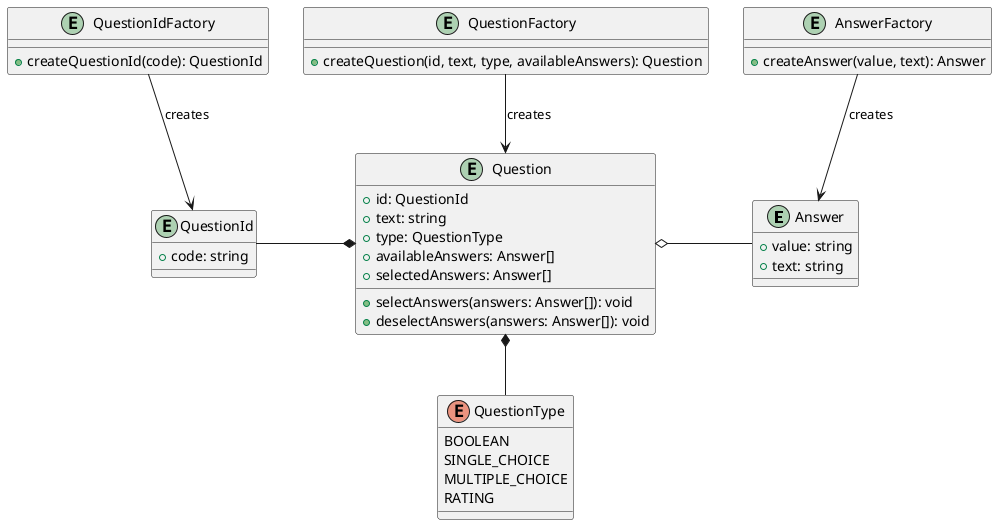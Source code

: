 @startuml

entity Answer {
  +value: string
  +text: string
}

entity Question {
  +id: QuestionId
  +text: string
  +type: QuestionType
  +availableAnswers: Answer[]
  +selectedAnswers: Answer[]
  +selectAnswers(answers: Answer[]): void
  +deselectAnswers(answers: Answer[]): void
}

entity QuestionId {
  +code: string
}

entity AnswerFactory {
  +createAnswer(value, text): Answer
}

entity QuestionFactory {
  +createQuestion(id, text, type, availableAnswers): Question
}

entity QuestionIdFactory {
  +createQuestionId(code): QuestionId
}

enum QuestionType {
  BOOLEAN
  SINGLE_CHOICE
  MULTIPLE_CHOICE
  RATING
}

AnswerFactory --> Answer : creates
QuestionFactory --> Question : creates
QuestionIdFactory --> QuestionId : creates
Question o-right- Answer
Question *-left- QuestionId
Question *-- QuestionType

@enduml